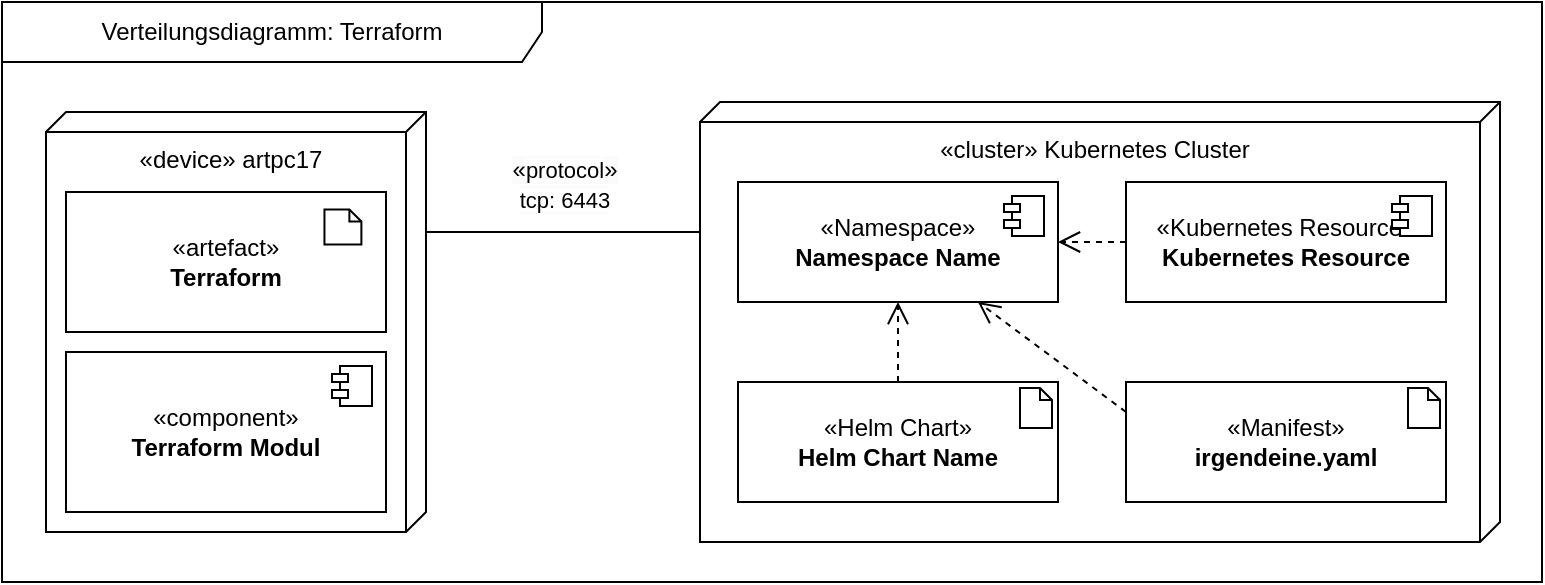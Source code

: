 <mxfile version="26.0.11">
  <diagram name="Seite-1" id="YZBNc-TldZjnR_e9Z0oX">
    <mxGraphModel dx="1592" dy="746" grid="1" gridSize="10" guides="1" tooltips="1" connect="1" arrows="1" fold="1" page="1" pageScale="1" pageWidth="827" pageHeight="1169" math="0" shadow="0">
      <root>
        <mxCell id="0" />
        <mxCell id="1" parent="0" />
        <mxCell id="-PpAgXhEHngQQX2RAuRQ-9" value="Verteilungsdiagramm: Terraform" style="shape=umlFrame;whiteSpace=wrap;html=1;pointerEvents=0;recursiveResize=0;container=1;collapsible=0;width=270;height=30;" vertex="1" parent="1">
          <mxGeometry x="50" y="100" width="770" height="290" as="geometry" />
        </mxCell>
        <mxCell id="-PpAgXhEHngQQX2RAuRQ-7" style="edgeStyle=orthogonalEdgeStyle;rounded=0;orthogonalLoop=1;jettySize=auto;html=1;endArrow=none;endFill=0;entryX=0;entryY=0;entryDx=115;entryDy=400;entryPerimeter=0;" edge="1" parent="-PpAgXhEHngQQX2RAuRQ-9" target="-PpAgXhEHngQQX2RAuRQ-10">
          <mxGeometry relative="1" as="geometry">
            <mxPoint x="454" y="150" as="targetPoint" />
            <Array as="points">
              <mxPoint x="212" y="117" />
              <mxPoint x="212" y="115" />
            </Array>
            <mxPoint x="140" y="117" as="sourcePoint" />
          </mxGeometry>
        </mxCell>
        <mxCell id="-PpAgXhEHngQQX2RAuRQ-8" value="&lt;span style=&quot;font-size: 12px; text-wrap: wrap; background-color: rgb(251, 251, 251);&quot;&gt;&lt;span style=&quot;text-wrap-style: initial; background-color: rgb(251, 251, 251);&quot;&gt;«&lt;/span&gt;&lt;span style=&quot;font-size: 11px; text-wrap-mode: nowrap; background-color: rgb(255, 255, 255);&quot;&gt;protocol&lt;/span&gt;&lt;span style=&quot;text-wrap-style: initial; background-color: rgb(251, 251, 251);&quot;&gt;»&lt;/span&gt;&lt;br style=&quot;font-size: 11px; text-wrap-mode: nowrap;&quot;&gt;&lt;span style=&quot;font-size: 11px; text-wrap-mode: nowrap; background-color: rgb(255, 255, 255);&quot;&gt;tcp: 6443&lt;/span&gt;&lt;/span&gt;" style="edgeLabel;html=1;align=center;verticalAlign=middle;resizable=0;points=[];" vertex="1" connectable="0" parent="-PpAgXhEHngQQX2RAuRQ-7">
          <mxGeometry x="-0.261" y="2" relative="1" as="geometry">
            <mxPoint x="46" y="-22" as="offset" />
          </mxGeometry>
        </mxCell>
        <mxCell id="-PpAgXhEHngQQX2RAuRQ-10" value="«cluster» Kubernetes Cluster" style="verticalAlign=top;align=center;shape=cube;size=10;direction=south;html=1;boundedLbl=1;spacingLeft=5;whiteSpace=wrap;" vertex="1" parent="-PpAgXhEHngQQX2RAuRQ-9">
          <mxGeometry x="349" y="50" width="400" height="220" as="geometry" />
        </mxCell>
        <mxCell id="-PpAgXhEHngQQX2RAuRQ-11" value="«Namespace»&lt;b&gt;&lt;br&gt;Namespace Name&lt;/b&gt;" style="html=1;dropTarget=0;whiteSpace=wrap;" vertex="1" parent="-PpAgXhEHngQQX2RAuRQ-9">
          <mxGeometry x="368" y="90" width="160" height="60" as="geometry" />
        </mxCell>
        <mxCell id="-PpAgXhEHngQQX2RAuRQ-12" value="" style="shape=module;jettyWidth=8;jettyHeight=4;" vertex="1" parent="-PpAgXhEHngQQX2RAuRQ-11">
          <mxGeometry x="1" width="20" height="20" relative="1" as="geometry">
            <mxPoint x="-27" y="7" as="offset" />
          </mxGeometry>
        </mxCell>
        <mxCell id="-PpAgXhEHngQQX2RAuRQ-17" style="rounded=0;orthogonalLoop=1;jettySize=auto;html=1;exitX=0.5;exitY=0;exitDx=0;exitDy=0;dashed=1;endArrow=open;endFill=0;strokeWidth=1;endSize=9;startSize=6;entryX=0.5;entryY=1;entryDx=0;entryDy=0;" edge="1" parent="-PpAgXhEHngQQX2RAuRQ-9" source="-PpAgXhEHngQQX2RAuRQ-19" target="-PpAgXhEHngQQX2RAuRQ-11">
          <mxGeometry relative="1" as="geometry">
            <mxPoint x="603" y="190" as="sourcePoint" />
            <mxPoint x="603" y="160" as="targetPoint" />
          </mxGeometry>
        </mxCell>
        <mxCell id="-PpAgXhEHngQQX2RAuRQ-18" value="" style="group" vertex="1" connectable="0" parent="-PpAgXhEHngQQX2RAuRQ-9">
          <mxGeometry x="368" y="190" width="160" height="60" as="geometry" />
        </mxCell>
        <mxCell id="-PpAgXhEHngQQX2RAuRQ-19" value="«Helm Chart»&lt;div&gt;&lt;b&gt;Helm Chart Name&lt;/b&gt;&lt;/div&gt;" style="html=1;dropTarget=0;whiteSpace=wrap;" vertex="1" parent="-PpAgXhEHngQQX2RAuRQ-18">
          <mxGeometry width="160" height="60" as="geometry" />
        </mxCell>
        <mxCell id="-PpAgXhEHngQQX2RAuRQ-20" value="" style="shape=note2;boundedLbl=1;whiteSpace=wrap;html=1;size=6;verticalAlign=top;align=left;spacingLeft=5;" vertex="1" parent="-PpAgXhEHngQQX2RAuRQ-18">
          <mxGeometry x="141" y="3" width="16" height="20" as="geometry" />
        </mxCell>
        <mxCell id="-PpAgXhEHngQQX2RAuRQ-27" style="rounded=0;orthogonalLoop=1;jettySize=auto;html=1;dashed=1;endArrow=open;endFill=0;strokeWidth=1;endSize=9;startSize=6;exitX=0;exitY=0.5;exitDx=0;exitDy=0;entryX=1;entryY=0.5;entryDx=0;entryDy=0;" edge="1" parent="-PpAgXhEHngQQX2RAuRQ-9" source="-PpAgXhEHngQQX2RAuRQ-45" target="-PpAgXhEHngQQX2RAuRQ-11">
          <mxGeometry relative="1" as="geometry">
            <mxPoint x="324.32" y="331.02" as="sourcePoint" />
            <mxPoint x="323.5" y="150" as="targetPoint" />
          </mxGeometry>
        </mxCell>
        <mxCell id="-PpAgXhEHngQQX2RAuRQ-37" value="" style="group" vertex="1" connectable="0" parent="-PpAgXhEHngQQX2RAuRQ-9">
          <mxGeometry x="562" y="190" width="160" height="60" as="geometry" />
        </mxCell>
        <mxCell id="-PpAgXhEHngQQX2RAuRQ-38" value="«Manifest»&lt;div&gt;&lt;b&gt;irgendeine.yaml&lt;/b&gt;&lt;/div&gt;" style="html=1;dropTarget=0;whiteSpace=wrap;" vertex="1" parent="-PpAgXhEHngQQX2RAuRQ-37">
          <mxGeometry width="160" height="60" as="geometry" />
        </mxCell>
        <mxCell id="-PpAgXhEHngQQX2RAuRQ-39" value="" style="shape=note2;boundedLbl=1;whiteSpace=wrap;html=1;size=6;verticalAlign=top;align=left;spacingLeft=5;" vertex="1" parent="-PpAgXhEHngQQX2RAuRQ-37">
          <mxGeometry x="141" y="3" width="16" height="20" as="geometry" />
        </mxCell>
        <mxCell id="-PpAgXhEHngQQX2RAuRQ-45" value="«Kubernetes Resource»&lt;b&gt;&lt;br&gt;Kubernetes Resource&lt;/b&gt;" style="html=1;dropTarget=0;whiteSpace=wrap;" vertex="1" parent="-PpAgXhEHngQQX2RAuRQ-9">
          <mxGeometry x="562" y="90" width="160" height="60" as="geometry" />
        </mxCell>
        <mxCell id="-PpAgXhEHngQQX2RAuRQ-46" value="" style="shape=module;jettyWidth=8;jettyHeight=4;" vertex="1" parent="-PpAgXhEHngQQX2RAuRQ-45">
          <mxGeometry x="1" width="20" height="20" relative="1" as="geometry">
            <mxPoint x="-27" y="7" as="offset" />
          </mxGeometry>
        </mxCell>
        <mxCell id="-PpAgXhEHngQQX2RAuRQ-49" style="rounded=0;orthogonalLoop=1;jettySize=auto;html=1;exitX=0;exitY=0.25;exitDx=0;exitDy=0;dashed=1;endArrow=open;endFill=0;strokeWidth=1;endSize=9;startSize=6;entryX=0.75;entryY=1;entryDx=0;entryDy=0;" edge="1" parent="-PpAgXhEHngQQX2RAuRQ-9" source="-PpAgXhEHngQQX2RAuRQ-38" target="-PpAgXhEHngQQX2RAuRQ-11">
          <mxGeometry relative="1" as="geometry">
            <mxPoint x="458" y="200" as="sourcePoint" />
            <mxPoint x="458" y="160" as="targetPoint" />
          </mxGeometry>
        </mxCell>
        <mxCell id="-PpAgXhEHngQQX2RAuRQ-1" value="«device» artpc17" style="verticalAlign=top;align=center;shape=cube;size=10;direction=south;html=1;boundedLbl=1;spacingLeft=5;whiteSpace=wrap;" vertex="1" parent="-PpAgXhEHngQQX2RAuRQ-9">
          <mxGeometry x="22" y="55" width="190" height="210" as="geometry" />
        </mxCell>
        <mxCell id="-PpAgXhEHngQQX2RAuRQ-2" value="«component»&lt;br&gt;&lt;b&gt;Terraform Modul&lt;br&gt;&lt;/b&gt;" style="html=1;dropTarget=0;whiteSpace=wrap;" vertex="1" parent="-PpAgXhEHngQQX2RAuRQ-9">
          <mxGeometry x="32" y="175" width="160" height="80" as="geometry" />
        </mxCell>
        <mxCell id="-PpAgXhEHngQQX2RAuRQ-3" value="" style="shape=module;jettyWidth=8;jettyHeight=4;" vertex="1" parent="-PpAgXhEHngQQX2RAuRQ-2">
          <mxGeometry x="1" width="20" height="20" relative="1" as="geometry">
            <mxPoint x="-27" y="7" as="offset" />
          </mxGeometry>
        </mxCell>
        <mxCell id="-PpAgXhEHngQQX2RAuRQ-4" value="" style="group" vertex="1" connectable="0" parent="-PpAgXhEHngQQX2RAuRQ-9">
          <mxGeometry x="32" y="95" width="160" height="70" as="geometry" />
        </mxCell>
        <mxCell id="-PpAgXhEHngQQX2RAuRQ-5" value="«artefact»&lt;br&gt;&lt;b&gt;Terraform&lt;/b&gt;" style="html=1;dropTarget=0;whiteSpace=wrap;" vertex="1" parent="-PpAgXhEHngQQX2RAuRQ-4">
          <mxGeometry width="160" height="70" as="geometry" />
        </mxCell>
        <mxCell id="-PpAgXhEHngQQX2RAuRQ-6" value="" style="shape=note2;boundedLbl=1;whiteSpace=wrap;html=1;size=6;verticalAlign=top;align=left;spacingLeft=5;" vertex="1" parent="-PpAgXhEHngQQX2RAuRQ-4">
          <mxGeometry x="129.231" y="8.75" width="18.462" height="17.5" as="geometry" />
        </mxCell>
      </root>
    </mxGraphModel>
  </diagram>
</mxfile>
